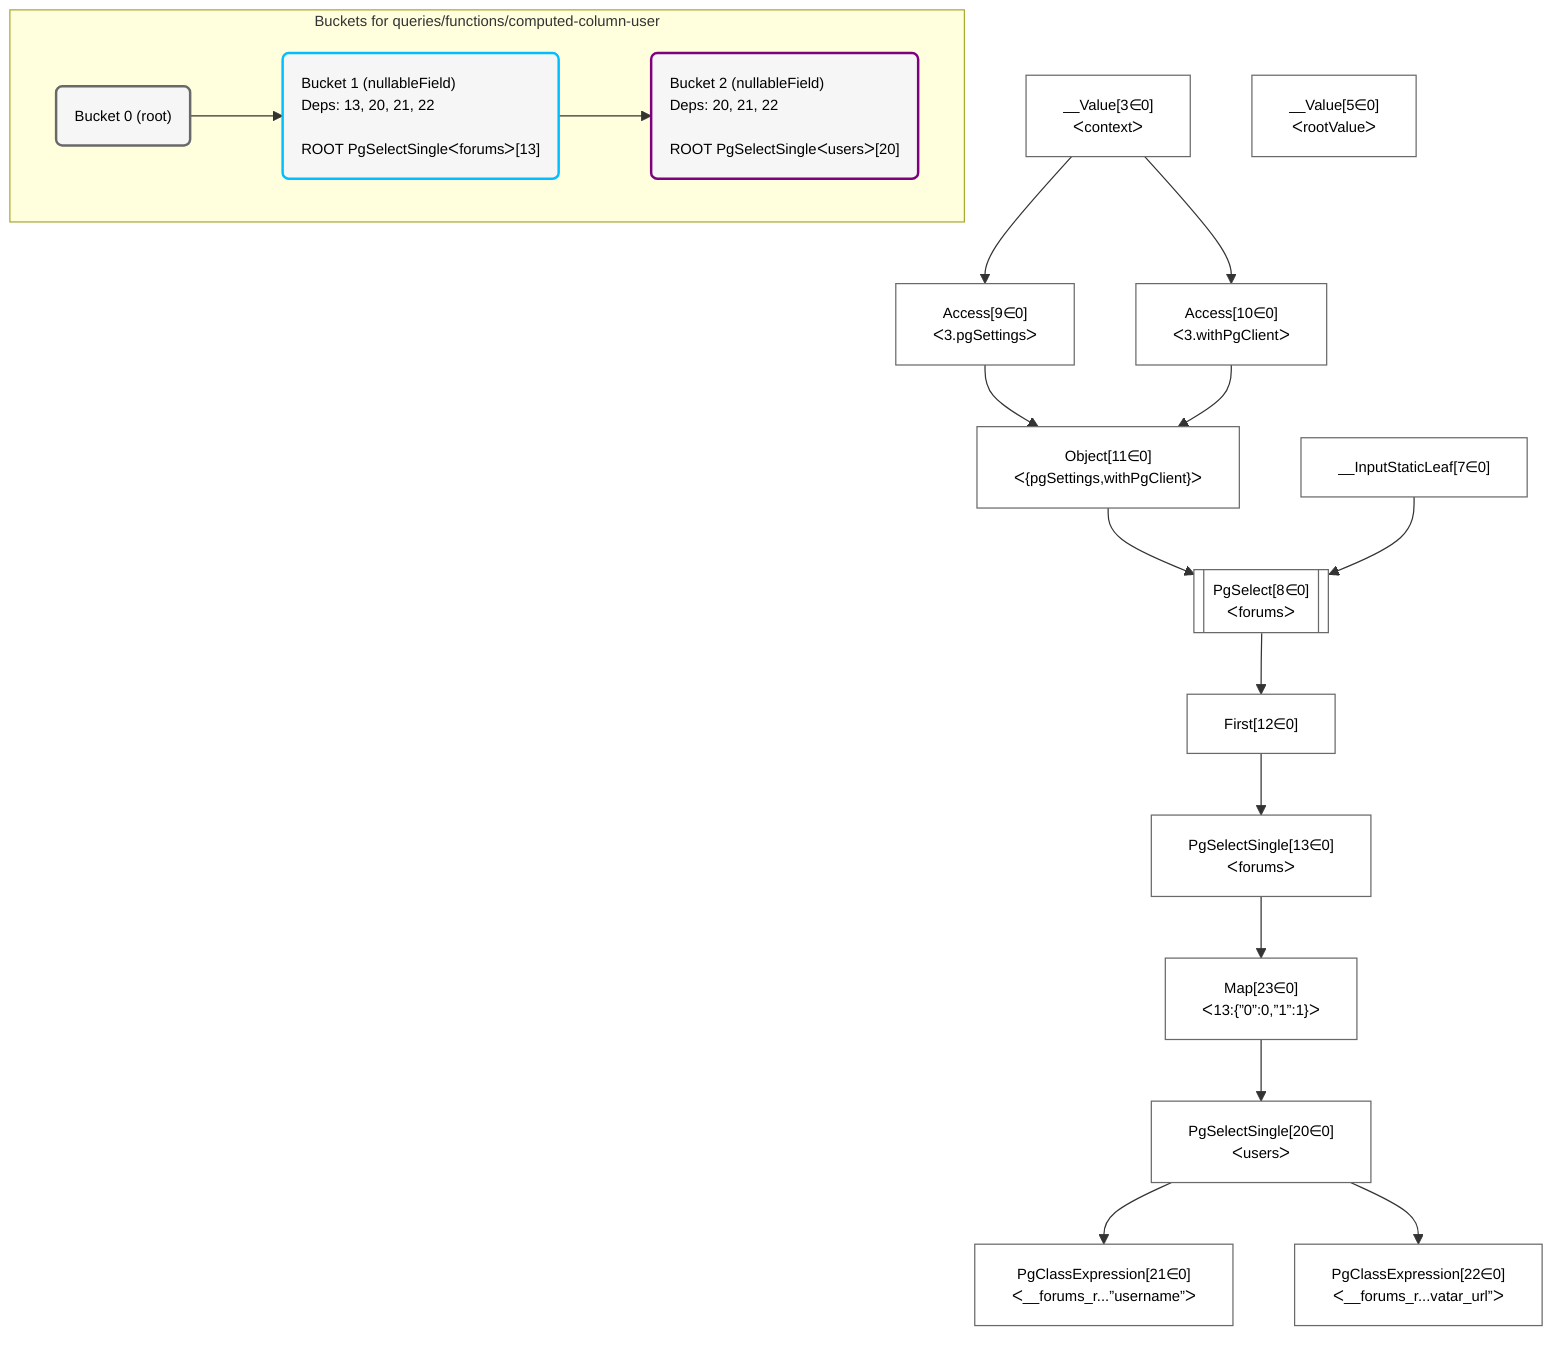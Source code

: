 %%{init: {'themeVariables': { 'fontSize': '12px'}}}%%
graph TD
    classDef path fill:#eee,stroke:#000,color:#000
    classDef plan fill:#fff,stroke-width:1px,color:#000
    classDef itemplan fill:#fff,stroke-width:2px,color:#000
    classDef sideeffectplan fill:#f00,stroke-width:2px,color:#000
    classDef bucket fill:#f6f6f6,color:#000,stroke-width:2px,text-align:left


    %% define steps
    __Value3["__Value[3∈0]<br />ᐸcontextᐳ"]:::plan
    __Value5["__Value[5∈0]<br />ᐸrootValueᐳ"]:::plan
    __InputStaticLeaf7["__InputStaticLeaf[7∈0]"]:::plan
    Access9["Access[9∈0]<br />ᐸ3.pgSettingsᐳ"]:::plan
    Access10["Access[10∈0]<br />ᐸ3.withPgClientᐳ"]:::plan
    Object11["Object[11∈0]<br />ᐸ{pgSettings,withPgClient}ᐳ"]:::plan
    PgSelect8[["PgSelect[8∈0]<br />ᐸforumsᐳ"]]:::plan
    First12["First[12∈0]"]:::plan
    PgSelectSingle13["PgSelectSingle[13∈0]<br />ᐸforumsᐳ"]:::plan
    Map23["Map[23∈0]<br />ᐸ13:{”0”:0,”1”:1}ᐳ"]:::plan
    PgSelectSingle20["PgSelectSingle[20∈0]<br />ᐸusersᐳ"]:::plan
    PgClassExpression21["PgClassExpression[21∈0]<br />ᐸ__forums_r...”username”ᐳ"]:::plan
    PgClassExpression22["PgClassExpression[22∈0]<br />ᐸ__forums_r...vatar_url”ᐳ"]:::plan

    %% plan dependencies
    __Value3 --> Access9
    __Value3 --> Access10
    Access9 & Access10 --> Object11
    Object11 & __InputStaticLeaf7 --> PgSelect8
    PgSelect8 --> First12
    First12 --> PgSelectSingle13
    PgSelectSingle13 --> Map23
    Map23 --> PgSelectSingle20
    PgSelectSingle20 --> PgClassExpression21
    PgSelectSingle20 --> PgClassExpression22

    subgraph "Buckets for queries/functions/computed-column-user"
    Bucket0("Bucket 0 (root)"):::bucket
    classDef bucket0 stroke:#696969
    class Bucket0,__Value3,__Value5,__InputStaticLeaf7,PgSelect8,Access9,Access10,Object11,First12,PgSelectSingle13,PgSelectSingle20,PgClassExpression21,PgClassExpression22,Map23 bucket0
    Bucket1("Bucket 1 (nullableField)<br />Deps: 13, 20, 21, 22<br /><br />ROOT PgSelectSingleᐸforumsᐳ[13]"):::bucket
    classDef bucket1 stroke:#00bfff
    class Bucket1 bucket1
    Bucket2("Bucket 2 (nullableField)<br />Deps: 20, 21, 22<br /><br />ROOT PgSelectSingleᐸusersᐳ[20]"):::bucket
    classDef bucket2 stroke:#7f007f
    class Bucket2 bucket2
    Bucket0 --> Bucket1
    Bucket1 --> Bucket2
    end